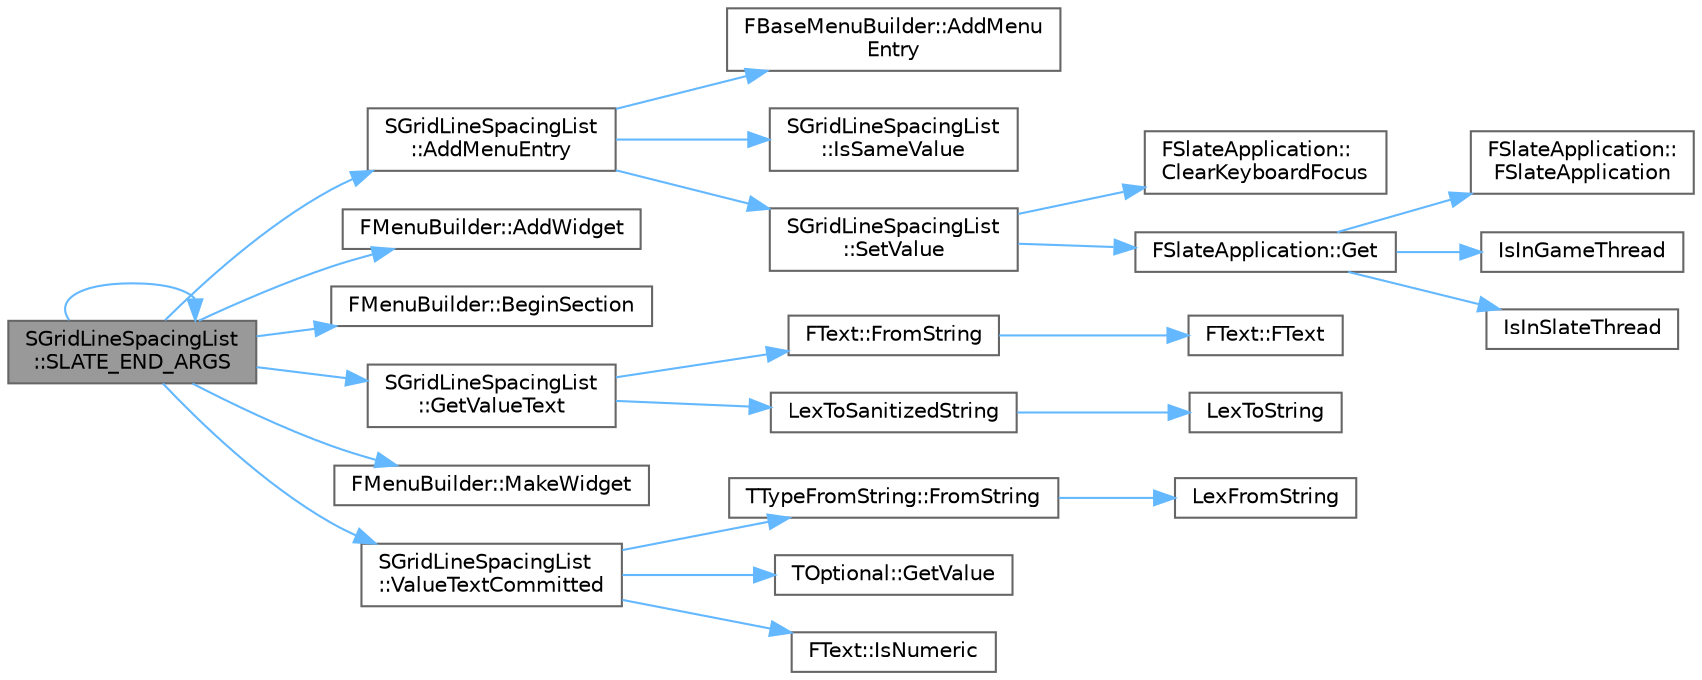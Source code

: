 digraph "SGridLineSpacingList::SLATE_END_ARGS"
{
 // INTERACTIVE_SVG=YES
 // LATEX_PDF_SIZE
  bgcolor="transparent";
  edge [fontname=Helvetica,fontsize=10,labelfontname=Helvetica,labelfontsize=10];
  node [fontname=Helvetica,fontsize=10,shape=box,height=0.2,width=0.4];
  rankdir="LR";
  Node1 [id="Node000001",label="SGridLineSpacingList\l::SLATE_END_ARGS",height=0.2,width=0.4,color="gray40", fillcolor="grey60", style="filled", fontcolor="black",tooltip=" "];
  Node1 -> Node2 [id="edge1_Node000001_Node000002",color="steelblue1",style="solid",tooltip=" "];
  Node2 [id="Node000002",label="SGridLineSpacingList\l::AddMenuEntry",height=0.2,width=0.4,color="grey40", fillcolor="white", style="filled",URL="$da/d6b/classSGridLineSpacingList.html#abdce0805f2f1204c8902478e220b74c3",tooltip=" "];
  Node2 -> Node3 [id="edge2_Node000002_Node000003",color="steelblue1",style="solid",tooltip=" "];
  Node3 [id="Node000003",label="FBaseMenuBuilder::AddMenu\lEntry",height=0.2,width=0.4,color="grey40", fillcolor="white", style="filled",URL="$d9/dad/classFBaseMenuBuilder.html#a4e5af6f98a8e32a9454ea64b23910afe",tooltip="Adds a menu entry."];
  Node2 -> Node4 [id="edge3_Node000002_Node000004",color="steelblue1",style="solid",tooltip=" "];
  Node4 [id="Node000004",label="SGridLineSpacingList\l::IsSameValue",height=0.2,width=0.4,color="grey40", fillcolor="white", style="filled",URL="$da/d6b/classSGridLineSpacingList.html#a27c6a1d5d4a0bb13cbfca5d7dd12b2b2",tooltip=" "];
  Node2 -> Node5 [id="edge4_Node000002_Node000005",color="steelblue1",style="solid",tooltip=" "];
  Node5 [id="Node000005",label="SGridLineSpacingList\l::SetValue",height=0.2,width=0.4,color="grey40", fillcolor="white", style="filled",URL="$da/d6b/classSGridLineSpacingList.html#af3ad294cf342b3cf78b0ad713725d414",tooltip=" "];
  Node5 -> Node6 [id="edge5_Node000005_Node000006",color="steelblue1",style="solid",tooltip=" "];
  Node6 [id="Node000006",label="FSlateApplication::\lClearKeyboardFocus",height=0.2,width=0.4,color="grey40", fillcolor="white", style="filled",URL="$dc/df2/classFSlateApplication.html#ac9ba092844dd0b9bd51c108ebdeae873",tooltip="Clears keyboard focus, if any widget is currently focused."];
  Node5 -> Node7 [id="edge6_Node000005_Node000007",color="steelblue1",style="solid",tooltip=" "];
  Node7 [id="Node000007",label="FSlateApplication::Get",height=0.2,width=0.4,color="grey40", fillcolor="white", style="filled",URL="$dc/df2/classFSlateApplication.html#ab6234a47a7d8f3e5f069e145aa74ccae",tooltip="Returns the current instance of the application."];
  Node7 -> Node8 [id="edge7_Node000007_Node000008",color="steelblue1",style="solid",tooltip=" "];
  Node8 [id="Node000008",label="FSlateApplication::\lFSlateApplication",height=0.2,width=0.4,color="grey40", fillcolor="white", style="filled",URL="$dc/df2/classFSlateApplication.html#a48184993c71d99fcba758fc94b64888d",tooltip=" "];
  Node7 -> Node9 [id="edge8_Node000007_Node000009",color="steelblue1",style="solid",tooltip=" "];
  Node9 [id="Node000009",label="IsInGameThread",height=0.2,width=0.4,color="grey40", fillcolor="white", style="filled",URL="$d5/d8c/CoreGlobals_8h.html#aef9b701034d58fd883a90af440707365",tooltip=" "];
  Node7 -> Node10 [id="edge9_Node000007_Node000010",color="steelblue1",style="solid",tooltip=" "];
  Node10 [id="Node000010",label="IsInSlateThread",height=0.2,width=0.4,color="grey40", fillcolor="white", style="filled",URL="$d5/d8c/CoreGlobals_8h.html#ae041972a389309c54a5803d7e5cb42bc",tooltip=" "];
  Node1 -> Node11 [id="edge10_Node000001_Node000011",color="steelblue1",style="solid",tooltip=" "];
  Node11 [id="Node000011",label="FMenuBuilder::AddWidget",height=0.2,width=0.4,color="grey40", fillcolor="white", style="filled",URL="$dd/d3a/classFMenuBuilder.html#a26e6ec4d801b2ba01bef1a8ce3602197",tooltip="Adds any widget to the menu."];
  Node1 -> Node12 [id="edge11_Node000001_Node000012",color="steelblue1",style="solid",tooltip=" "];
  Node12 [id="Node000012",label="FMenuBuilder::BeginSection",height=0.2,width=0.4,color="grey40", fillcolor="white", style="filled",URL="$dd/d3a/classFMenuBuilder.html#ad0a115d15edb1395a874fe0b4dc3ee2e",tooltip="Starts a section on to the extender section hook stack."];
  Node1 -> Node13 [id="edge12_Node000001_Node000013",color="steelblue1",style="solid",tooltip=" "];
  Node13 [id="Node000013",label="SGridLineSpacingList\l::GetValueText",height=0.2,width=0.4,color="grey40", fillcolor="white", style="filled",URL="$da/d6b/classSGridLineSpacingList.html#a50851ced5f4175c64e1cb135f1d87a15",tooltip="Get the value text for displaying in the custom entry box."];
  Node13 -> Node14 [id="edge13_Node000013_Node000014",color="steelblue1",style="solid",tooltip=" "];
  Node14 [id="Node000014",label="FText::FromString",height=0.2,width=0.4,color="grey40", fillcolor="white", style="filled",URL="$d0/dcb/classFText.html#af6cbe7498fdc624e1e3188326c9be5a5",tooltip="Generate an FText representing the passed in string."];
  Node14 -> Node15 [id="edge14_Node000014_Node000015",color="steelblue1",style="solid",tooltip=" "];
  Node15 [id="Node000015",label="FText::FText",height=0.2,width=0.4,color="grey40", fillcolor="white", style="filled",URL="$d0/dcb/classFText.html#aed2543585ee29658b23f660d8108334c",tooltip=" "];
  Node13 -> Node16 [id="edge15_Node000013_Node000016",color="steelblue1",style="solid",tooltip=" "];
  Node16 [id="Node000016",label="LexToSanitizedString",height=0.2,width=0.4,color="grey40", fillcolor="white", style="filled",URL="$d5/dba/UnrealString_8h.html#ae037d11baca5008d4fe5e5d115f52978",tooltip="Helper template to convert to sanitized strings."];
  Node16 -> Node17 [id="edge16_Node000016_Node000017",color="steelblue1",style="solid",tooltip=" "];
  Node17 [id="Node000017",label="LexToString",height=0.2,width=0.4,color="grey40", fillcolor="white", style="filled",URL="$d5/dba/UnrealString_8h.html#a27c5337b7077fa459c6ac7f083a8b871",tooltip="Convert numeric types to a string."];
  Node1 -> Node18 [id="edge17_Node000001_Node000018",color="steelblue1",style="solid",tooltip=" "];
  Node18 [id="Node000018",label="FMenuBuilder::MakeWidget",height=0.2,width=0.4,color="grey40", fillcolor="white", style="filled",URL="$dd/d3a/classFMenuBuilder.html#aa33f4afce0f912be3a0c11a8da9655b9",tooltip="Creates a widget for this MultiBox."];
  Node1 -> Node1 [id="edge18_Node000001_Node000001",color="steelblue1",style="solid",tooltip=" "];
  Node1 -> Node19 [id="edge19_Node000001_Node000019",color="steelblue1",style="solid",tooltip=" "];
  Node19 [id="Node000019",label="SGridLineSpacingList\l::ValueTextCommitted",height=0.2,width=0.4,color="grey40", fillcolor="white", style="filled",URL="$da/d6b/classSGridLineSpacingList.html#aa9688a2cae88121aae0ef7d63bc3e329",tooltip=" "];
  Node19 -> Node20 [id="edge20_Node000019_Node000020",color="steelblue1",style="solid",tooltip=" "];
  Node20 [id="Node000020",label="TTypeFromString::FromString",height=0.2,width=0.4,color="grey40", fillcolor="white", style="filled",URL="$de/d41/structTTypeFromString.html#aa2a80563f28b6c06054e2ddd80173431",tooltip=" "];
  Node20 -> Node21 [id="edge21_Node000020_Node000021",color="steelblue1",style="solid",tooltip=" "];
  Node21 [id="Node000021",label="LexFromString",height=0.2,width=0.4,color="grey40", fillcolor="white", style="filled",URL="$df/ddd/IOSAppDelegate_8h.html#af9f2b0076d9c41a910f9e9583fdbb88d",tooltip=" "];
  Node19 -> Node22 [id="edge22_Node000019_Node000022",color="steelblue1",style="solid",tooltip=" "];
  Node22 [id="Node000022",label="TOptional::GetValue",height=0.2,width=0.4,color="grey40", fillcolor="white", style="filled",URL="$d7/d70/structTOptional.html#a145e77bf7df807de7fa6e9116c99ccfb",tooltip=" "];
  Node19 -> Node23 [id="edge23_Node000019_Node000023",color="steelblue1",style="solid",tooltip=" "];
  Node23 [id="Node000023",label="FText::IsNumeric",height=0.2,width=0.4,color="grey40", fillcolor="white", style="filled",URL="$d0/dcb/classFText.html#ab346e264ba6a733f0b242c89ad460f58",tooltip=" "];
}
